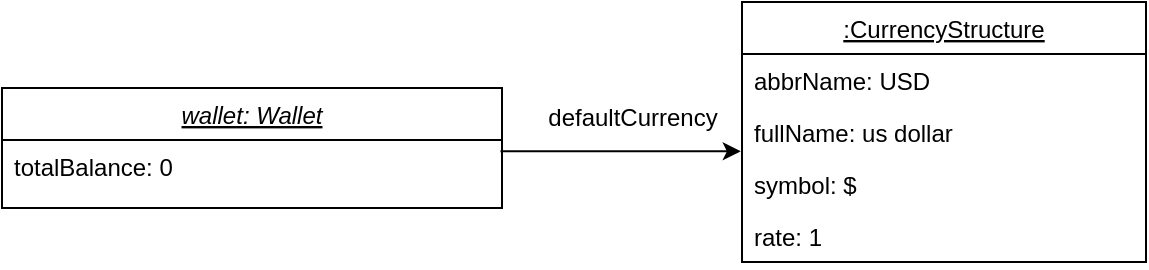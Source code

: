 <mxfile version="20.4.0" type="device"><diagram id="C5RBs43oDa-KdzZeNtuy" name="Page-1"><mxGraphModel dx="942" dy="586" grid="1" gridSize="10" guides="1" tooltips="1" connect="1" arrows="1" fold="1" page="1" pageScale="1" pageWidth="827" pageHeight="1169" math="0" shadow="0"><root><mxCell id="WIyWlLk6GJQsqaUBKTNV-0"/><mxCell id="WIyWlLk6GJQsqaUBKTNV-1" parent="WIyWlLk6GJQsqaUBKTNV-0"/><mxCell id="zkfFHV4jXpPFQw0GAbJ--0" value="wallet: Wallet" style="swimlane;fontStyle=6;align=center;verticalAlign=top;childLayout=stackLayout;horizontal=1;startSize=26;horizontalStack=0;resizeParent=1;resizeLast=0;collapsible=1;marginBottom=0;rounded=0;shadow=0;strokeWidth=1;" parent="WIyWlLk6GJQsqaUBKTNV-1" vertex="1"><mxGeometry x="80" y="179" width="250" height="60" as="geometry"><mxRectangle x="230" y="140" width="160" height="26" as="alternateBounds"/></mxGeometry></mxCell><mxCell id="SqhwjjZItolxHUoyWi8L-2" value="totalBalance: 0" style="text;align=left;verticalAlign=top;spacingLeft=4;spacingRight=4;overflow=hidden;rotatable=0;points=[[0,0.5],[1,0.5]];portConstraint=eastwest;rounded=0;shadow=0;html=0;" parent="zkfFHV4jXpPFQw0GAbJ--0" vertex="1"><mxGeometry y="26" width="250" height="26" as="geometry"/></mxCell><mxCell id="SqhwjjZItolxHUoyWi8L-3" value=":CurrencyStructure" style="swimlane;fontStyle=4;align=center;verticalAlign=top;childLayout=stackLayout;horizontal=1;startSize=26;horizontalStack=0;resizeParent=1;resizeLast=0;collapsible=1;marginBottom=0;rounded=0;shadow=0;strokeWidth=1;" parent="WIyWlLk6GJQsqaUBKTNV-1" vertex="1"><mxGeometry x="450" y="136" width="202" height="130" as="geometry"><mxRectangle x="550" y="140" width="160" height="26" as="alternateBounds"/></mxGeometry></mxCell><mxCell id="SqhwjjZItolxHUoyWi8L-4" value="abbrName: USD" style="text;align=left;verticalAlign=top;spacingLeft=4;spacingRight=4;overflow=hidden;rotatable=0;points=[[0,0.5],[1,0.5]];portConstraint=eastwest;" parent="SqhwjjZItolxHUoyWi8L-3" vertex="1"><mxGeometry y="26" width="202" height="26" as="geometry"/></mxCell><mxCell id="SqhwjjZItolxHUoyWi8L-9" value="fullName: us dollar" style="text;align=left;verticalAlign=top;spacingLeft=4;spacingRight=4;overflow=hidden;rotatable=0;points=[[0,0.5],[1,0.5]];portConstraint=eastwest;rounded=0;shadow=0;html=0;" parent="SqhwjjZItolxHUoyWi8L-3" vertex="1"><mxGeometry y="52" width="202" height="26" as="geometry"/></mxCell><mxCell id="SqhwjjZItolxHUoyWi8L-10" value="symbol: $" style="text;align=left;verticalAlign=top;spacingLeft=4;spacingRight=4;overflow=hidden;rotatable=0;points=[[0,0.5],[1,0.5]];portConstraint=eastwest;rounded=0;shadow=0;html=0;" parent="SqhwjjZItolxHUoyWi8L-3" vertex="1"><mxGeometry y="78" width="202" height="26" as="geometry"/></mxCell><mxCell id="SqhwjjZItolxHUoyWi8L-5" value="rate: 1" style="text;align=left;verticalAlign=top;spacingLeft=4;spacingRight=4;overflow=hidden;rotatable=0;points=[[0,0.5],[1,0.5]];portConstraint=eastwest;rounded=0;shadow=0;html=0;" parent="SqhwjjZItolxHUoyWi8L-3" vertex="1"><mxGeometry y="104" width="202" height="26" as="geometry"/></mxCell><mxCell id="e-d9SqkQfITRWHqPUyeK-0" value="" style="edgeStyle=orthogonalEdgeStyle;rounded=0;orthogonalLoop=1;jettySize=auto;html=1;entryX=-0.003;entryY=-0.128;entryDx=0;entryDy=0;entryPerimeter=0;exitX=0.997;exitY=0.218;exitDx=0;exitDy=0;exitPerimeter=0;" parent="WIyWlLk6GJQsqaUBKTNV-1" source="SqhwjjZItolxHUoyWi8L-2" target="SqhwjjZItolxHUoyWi8L-10" edge="1"><mxGeometry relative="1" as="geometry"><mxPoint x="360" y="185" as="sourcePoint"/></mxGeometry></mxCell><mxCell id="e-d9SqkQfITRWHqPUyeK-1" value="defaultCurrency" style="text;html=1;align=center;verticalAlign=middle;resizable=0;points=[];autosize=1;strokeColor=none;fillColor=none;" parent="WIyWlLk6GJQsqaUBKTNV-1" vertex="1"><mxGeometry x="340" y="179" width="110" height="30" as="geometry"/></mxCell></root></mxGraphModel></diagram></mxfile>